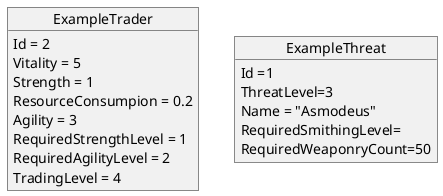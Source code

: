 @startuml
'https://plantuml.com/class-diagram

object ExampleTrader {
    Id = 2
    Vitality = 5
    Strength = 1
    ResourceConsumpion = 0.2
    Agility = 3
    RequiredStrengthLevel = 1
    RequiredAgilityLevel = 2
    TradingLevel = 4
}

object ExampleThreat {
    Id =1
    ThreatLevel=3
    Name = "Asmodeus"
    RequiredSmithingLevel=
    RequiredWeaponryCount=50
}

@enduml